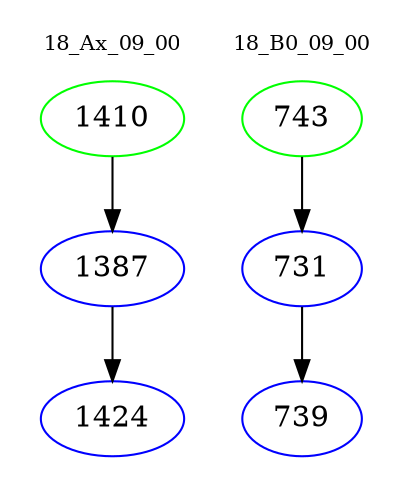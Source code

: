 digraph{
subgraph cluster_0 {
color = white
label = "18_Ax_09_00";
fontsize=10;
T0_1410 [label="1410", color="green"]
T0_1410 -> T0_1387 [color="black"]
T0_1387 [label="1387", color="blue"]
T0_1387 -> T0_1424 [color="black"]
T0_1424 [label="1424", color="blue"]
}
subgraph cluster_1 {
color = white
label = "18_B0_09_00";
fontsize=10;
T1_743 [label="743", color="green"]
T1_743 -> T1_731 [color="black"]
T1_731 [label="731", color="blue"]
T1_731 -> T1_739 [color="black"]
T1_739 [label="739", color="blue"]
}
}
